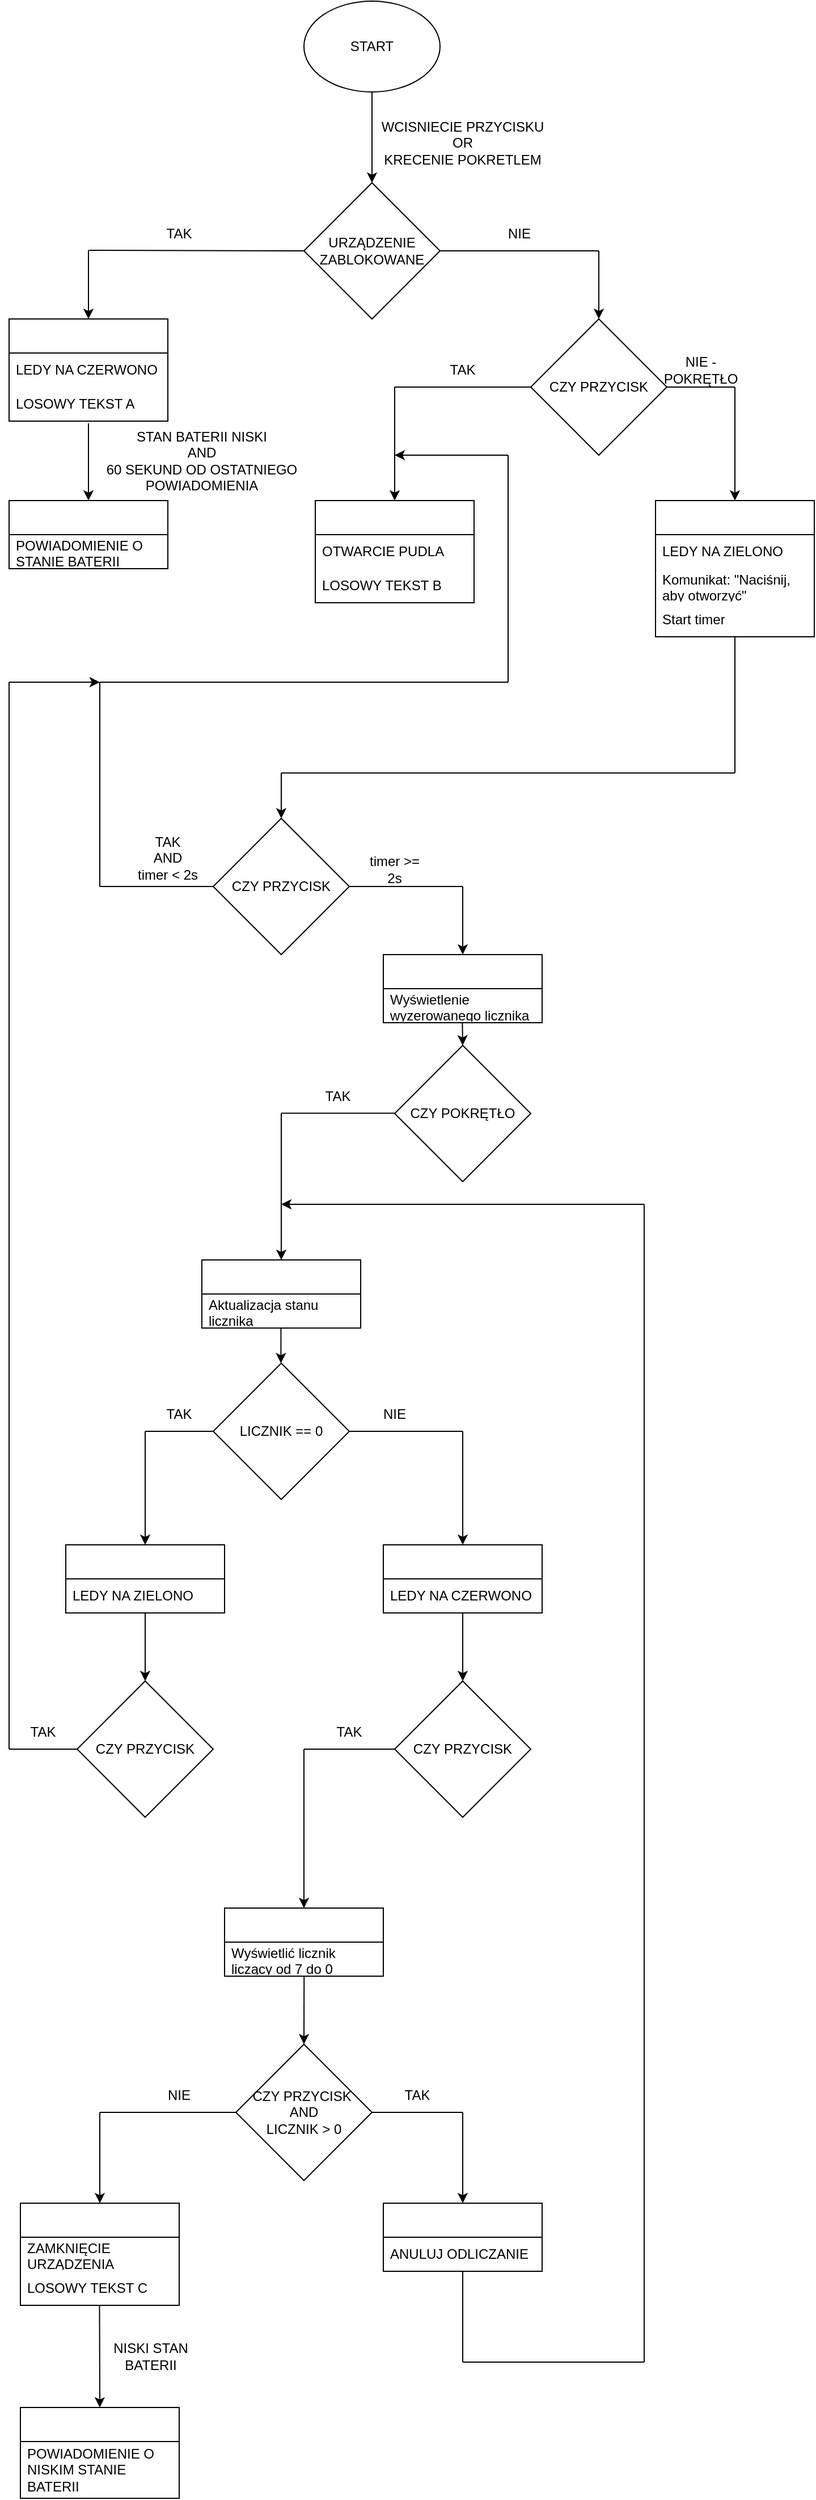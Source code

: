<mxfile version="24.7.8">
  <diagram name="Strona-1" id="HKciqArW3ruFgHWA04nr">
    <mxGraphModel dx="1062" dy="625" grid="1" gridSize="10" guides="1" tooltips="1" connect="1" arrows="1" fold="1" page="1" pageScale="1" pageWidth="827" pageHeight="1169" math="0" shadow="0">
      <root>
        <mxCell id="0" />
        <mxCell id="1" parent="0" />
        <mxCell id="9_BG8cUvybonlAp2SATT-1" value="START" style="ellipse;whiteSpace=wrap;html=1;" vertex="1" parent="1">
          <mxGeometry x="340" width="120" height="80" as="geometry" />
        </mxCell>
        <mxCell id="9_BG8cUvybonlAp2SATT-16" value="URZĄDZENIE&lt;br&gt;ZABLOKOWANE" style="rhombus;whiteSpace=wrap;html=1;" vertex="1" parent="1">
          <mxGeometry x="340" y="160" width="120" height="120" as="geometry" />
        </mxCell>
        <mxCell id="9_BG8cUvybonlAp2SATT-17" value="" style="endArrow=classic;html=1;rounded=0;exitX=0.5;exitY=1;exitDx=0;exitDy=0;entryX=0.5;entryY=0;entryDx=0;entryDy=0;" edge="1" parent="1" source="9_BG8cUvybonlAp2SATT-1" target="9_BG8cUvybonlAp2SATT-16">
          <mxGeometry width="50" height="50" relative="1" as="geometry">
            <mxPoint x="430" y="450" as="sourcePoint" />
            <mxPoint x="480" y="400" as="targetPoint" />
          </mxGeometry>
        </mxCell>
        <mxCell id="9_BG8cUvybonlAp2SATT-18" value="" style="endArrow=none;html=1;rounded=0;" edge="1" parent="1">
          <mxGeometry width="50" height="50" relative="1" as="geometry">
            <mxPoint x="460" y="220" as="sourcePoint" />
            <mxPoint x="600" y="220" as="targetPoint" />
          </mxGeometry>
        </mxCell>
        <mxCell id="9_BG8cUvybonlAp2SATT-19" value="" style="endArrow=none;html=1;rounded=0;entryX=0;entryY=0.5;entryDx=0;entryDy=0;" edge="1" parent="1" target="9_BG8cUvybonlAp2SATT-16">
          <mxGeometry width="50" height="50" relative="1" as="geometry">
            <mxPoint x="150" y="219.5" as="sourcePoint" />
            <mxPoint x="290" y="219.5" as="targetPoint" />
          </mxGeometry>
        </mxCell>
        <mxCell id="9_BG8cUvybonlAp2SATT-20" value="WCISNIECIE PRZYCISKU OR&lt;br&gt;KRECENIE POKRETLEM" style="text;html=1;align=center;verticalAlign=middle;whiteSpace=wrap;rounded=0;" vertex="1" parent="1">
          <mxGeometry x="400" y="110" width="160" height="30" as="geometry" />
        </mxCell>
        <mxCell id="9_BG8cUvybonlAp2SATT-21" value="TAK" style="text;html=1;align=center;verticalAlign=middle;whiteSpace=wrap;rounded=0;" vertex="1" parent="1">
          <mxGeometry x="200" y="190" width="60" height="30" as="geometry" />
        </mxCell>
        <mxCell id="9_BG8cUvybonlAp2SATT-22" value="NIE" style="text;html=1;align=center;verticalAlign=middle;whiteSpace=wrap;rounded=0;" vertex="1" parent="1">
          <mxGeometry x="500" y="190" width="60" height="30" as="geometry" />
        </mxCell>
        <mxCell id="9_BG8cUvybonlAp2SATT-23" value="" style="swimlane;fontStyle=0;childLayout=stackLayout;horizontal=1;startSize=30;horizontalStack=0;resizeParent=1;resizeParentMax=0;resizeLast=0;collapsible=1;marginBottom=0;whiteSpace=wrap;html=1;" vertex="1" parent="1">
          <mxGeometry x="80" y="280" width="140" height="90" as="geometry" />
        </mxCell>
        <mxCell id="9_BG8cUvybonlAp2SATT-24" value="LEDY NA CZERWONO" style="text;strokeColor=none;fillColor=none;align=left;verticalAlign=middle;spacingLeft=4;spacingRight=4;overflow=hidden;points=[[0,0.5],[1,0.5]];portConstraint=eastwest;rotatable=0;whiteSpace=wrap;html=1;" vertex="1" parent="9_BG8cUvybonlAp2SATT-23">
          <mxGeometry y="30" width="140" height="30" as="geometry" />
        </mxCell>
        <mxCell id="9_BG8cUvybonlAp2SATT-25" value="LOSOWY TEKST A" style="text;strokeColor=none;fillColor=none;align=left;verticalAlign=middle;spacingLeft=4;spacingRight=4;overflow=hidden;points=[[0,0.5],[1,0.5]];portConstraint=eastwest;rotatable=0;whiteSpace=wrap;html=1;" vertex="1" parent="9_BG8cUvybonlAp2SATT-23">
          <mxGeometry y="60" width="140" height="30" as="geometry" />
        </mxCell>
        <mxCell id="9_BG8cUvybonlAp2SATT-27" value="" style="endArrow=classic;html=1;rounded=0;entryX=0.5;entryY=0;entryDx=0;entryDy=0;" edge="1" parent="1" target="9_BG8cUvybonlAp2SATT-23">
          <mxGeometry width="50" height="50" relative="1" as="geometry">
            <mxPoint x="150" y="220" as="sourcePoint" />
            <mxPoint x="430" y="400" as="targetPoint" />
          </mxGeometry>
        </mxCell>
        <mxCell id="9_BG8cUvybonlAp2SATT-28" value="" style="endArrow=classic;html=1;rounded=0;" edge="1" parent="1">
          <mxGeometry width="50" height="50" relative="1" as="geometry">
            <mxPoint x="150" y="372" as="sourcePoint" />
            <mxPoint x="150" y="440" as="targetPoint" />
          </mxGeometry>
        </mxCell>
        <mxCell id="9_BG8cUvybonlAp2SATT-29" value="STAN BATERII NISKI&lt;br&gt;AND&lt;br&gt;60 SEKUND OD OSTATNIEGO POWIADOMIENIA" style="text;html=1;align=center;verticalAlign=middle;whiteSpace=wrap;rounded=0;" vertex="1" parent="1">
          <mxGeometry x="150" y="390" width="200" height="30" as="geometry" />
        </mxCell>
        <mxCell id="9_BG8cUvybonlAp2SATT-30" value="" style="swimlane;fontStyle=0;childLayout=stackLayout;horizontal=1;startSize=30;horizontalStack=0;resizeParent=1;resizeParentMax=0;resizeLast=0;collapsible=1;marginBottom=0;whiteSpace=wrap;html=1;" vertex="1" parent="1">
          <mxGeometry x="80" y="440" width="140" height="60" as="geometry" />
        </mxCell>
        <mxCell id="9_BG8cUvybonlAp2SATT-31" value="POWIADOMIENIE O STANIE BATERII" style="text;strokeColor=none;fillColor=none;align=left;verticalAlign=middle;spacingLeft=4;spacingRight=4;overflow=hidden;points=[[0,0.5],[1,0.5]];portConstraint=eastwest;rotatable=0;whiteSpace=wrap;html=1;" vertex="1" parent="9_BG8cUvybonlAp2SATT-30">
          <mxGeometry y="30" width="140" height="30" as="geometry" />
        </mxCell>
        <mxCell id="9_BG8cUvybonlAp2SATT-37" value="CZY PRZYCISK" style="rhombus;whiteSpace=wrap;html=1;" vertex="1" parent="1">
          <mxGeometry x="540" y="280" width="120" height="120" as="geometry" />
        </mxCell>
        <mxCell id="9_BG8cUvybonlAp2SATT-38" value="" style="endArrow=classic;html=1;rounded=0;entryX=0.5;entryY=0;entryDx=0;entryDy=0;" edge="1" parent="1" target="9_BG8cUvybonlAp2SATT-37">
          <mxGeometry width="50" height="50" relative="1" as="geometry">
            <mxPoint x="600" y="220" as="sourcePoint" />
            <mxPoint x="480" y="400" as="targetPoint" />
          </mxGeometry>
        </mxCell>
        <mxCell id="9_BG8cUvybonlAp2SATT-39" value="" style="endArrow=none;html=1;rounded=0;entryX=0;entryY=0.5;entryDx=0;entryDy=0;" edge="1" parent="1" target="9_BG8cUvybonlAp2SATT-37">
          <mxGeometry width="50" height="50" relative="1" as="geometry">
            <mxPoint x="420" y="340" as="sourcePoint" />
            <mxPoint x="474" y="340" as="targetPoint" />
          </mxGeometry>
        </mxCell>
        <mxCell id="9_BG8cUvybonlAp2SATT-40" value="" style="swimlane;fontStyle=0;childLayout=stackLayout;horizontal=1;startSize=30;horizontalStack=0;resizeParent=1;resizeParentMax=0;resizeLast=0;collapsible=1;marginBottom=0;whiteSpace=wrap;html=1;" vertex="1" parent="1">
          <mxGeometry x="350" y="440" width="140" height="90" as="geometry" />
        </mxCell>
        <mxCell id="9_BG8cUvybonlAp2SATT-41" value="OTWARCIE PUDLA" style="text;strokeColor=none;fillColor=none;align=left;verticalAlign=middle;spacingLeft=4;spacingRight=4;overflow=hidden;points=[[0,0.5],[1,0.5]];portConstraint=eastwest;rotatable=0;whiteSpace=wrap;html=1;" vertex="1" parent="9_BG8cUvybonlAp2SATT-40">
          <mxGeometry y="30" width="140" height="30" as="geometry" />
        </mxCell>
        <mxCell id="9_BG8cUvybonlAp2SATT-42" value="LOSOWY TEKST B" style="text;strokeColor=none;fillColor=none;align=left;verticalAlign=middle;spacingLeft=4;spacingRight=4;overflow=hidden;points=[[0,0.5],[1,0.5]];portConstraint=eastwest;rotatable=0;whiteSpace=wrap;html=1;" vertex="1" parent="9_BG8cUvybonlAp2SATT-40">
          <mxGeometry y="60" width="140" height="30" as="geometry" />
        </mxCell>
        <mxCell id="9_BG8cUvybonlAp2SATT-43" value="" style="endArrow=classic;html=1;rounded=0;entryX=0.5;entryY=0;entryDx=0;entryDy=0;" edge="1" parent="1" target="9_BG8cUvybonlAp2SATT-40">
          <mxGeometry width="50" height="50" relative="1" as="geometry">
            <mxPoint x="420" y="340" as="sourcePoint" />
            <mxPoint x="614" y="600" as="targetPoint" />
          </mxGeometry>
        </mxCell>
        <mxCell id="9_BG8cUvybonlAp2SATT-44" value="TAK" style="text;html=1;align=center;verticalAlign=middle;whiteSpace=wrap;rounded=0;" vertex="1" parent="1">
          <mxGeometry x="450" y="310" width="60" height="30" as="geometry" />
        </mxCell>
        <mxCell id="9_BG8cUvybonlAp2SATT-45" value="" style="endArrow=none;html=1;rounded=0;" edge="1" parent="1">
          <mxGeometry width="50" height="50" relative="1" as="geometry">
            <mxPoint x="660" y="340" as="sourcePoint" />
            <mxPoint x="720" y="340" as="targetPoint" />
          </mxGeometry>
        </mxCell>
        <mxCell id="9_BG8cUvybonlAp2SATT-46" value="NIE - POKRĘTŁO" style="text;html=1;align=center;verticalAlign=middle;whiteSpace=wrap;rounded=0;" vertex="1" parent="1">
          <mxGeometry x="660" y="310" width="60" height="30" as="geometry" />
        </mxCell>
        <mxCell id="9_BG8cUvybonlAp2SATT-53" value="" style="endArrow=classic;html=1;rounded=0;entryX=0.5;entryY=0;entryDx=0;entryDy=0;exitX=1;exitY=1;exitDx=0;exitDy=0;" edge="1" parent="1" source="9_BG8cUvybonlAp2SATT-46">
          <mxGeometry width="50" height="50" relative="1" as="geometry">
            <mxPoint x="520" y="490" as="sourcePoint" />
            <mxPoint x="720" y="440" as="targetPoint" />
          </mxGeometry>
        </mxCell>
        <mxCell id="9_BG8cUvybonlAp2SATT-54" value="CZY PRZYCISK" style="rhombus;whiteSpace=wrap;html=1;" vertex="1" parent="1">
          <mxGeometry x="260" y="720" width="120" height="120" as="geometry" />
        </mxCell>
        <mxCell id="9_BG8cUvybonlAp2SATT-55" value="" style="endArrow=none;html=1;rounded=0;" edge="1" parent="1">
          <mxGeometry width="50" height="50" relative="1" as="geometry">
            <mxPoint x="320" y="680" as="sourcePoint" />
            <mxPoint x="720" y="680" as="targetPoint" />
          </mxGeometry>
        </mxCell>
        <mxCell id="9_BG8cUvybonlAp2SATT-56" value="" style="endArrow=none;html=1;rounded=0;" edge="1" parent="1">
          <mxGeometry width="50" height="50" relative="1" as="geometry">
            <mxPoint x="720" y="680" as="sourcePoint" />
            <mxPoint x="720" y="560" as="targetPoint" />
          </mxGeometry>
        </mxCell>
        <mxCell id="9_BG8cUvybonlAp2SATT-57" value="" style="endArrow=classic;html=1;rounded=0;entryX=0.5;entryY=0;entryDx=0;entryDy=0;" edge="1" parent="1" target="9_BG8cUvybonlAp2SATT-54">
          <mxGeometry width="50" height="50" relative="1" as="geometry">
            <mxPoint x="320" y="680" as="sourcePoint" />
            <mxPoint x="340" y="640" as="targetPoint" />
          </mxGeometry>
        </mxCell>
        <mxCell id="9_BG8cUvybonlAp2SATT-58" value="" style="endArrow=none;html=1;rounded=0;" edge="1" parent="1">
          <mxGeometry width="50" height="50" relative="1" as="geometry">
            <mxPoint x="160" y="780" as="sourcePoint" />
            <mxPoint x="260" y="780" as="targetPoint" />
          </mxGeometry>
        </mxCell>
        <mxCell id="9_BG8cUvybonlAp2SATT-59" value="" style="endArrow=none;html=1;rounded=0;" edge="1" parent="1">
          <mxGeometry width="50" height="50" relative="1" as="geometry">
            <mxPoint x="160" y="780" as="sourcePoint" />
            <mxPoint x="160" y="600" as="targetPoint" />
            <Array as="points">
              <mxPoint x="160" y="690" />
            </Array>
          </mxGeometry>
        </mxCell>
        <mxCell id="9_BG8cUvybonlAp2SATT-60" value="" style="endArrow=none;html=1;rounded=0;" edge="1" parent="1">
          <mxGeometry width="50" height="50" relative="1" as="geometry">
            <mxPoint x="160" y="600" as="sourcePoint" />
            <mxPoint x="520" y="600" as="targetPoint" />
          </mxGeometry>
        </mxCell>
        <mxCell id="9_BG8cUvybonlAp2SATT-61" value="" style="endArrow=none;html=1;rounded=0;" edge="1" parent="1">
          <mxGeometry width="50" height="50" relative="1" as="geometry">
            <mxPoint x="520" y="600" as="sourcePoint" />
            <mxPoint x="520" y="400" as="targetPoint" />
          </mxGeometry>
        </mxCell>
        <mxCell id="9_BG8cUvybonlAp2SATT-62" value="" style="endArrow=classic;html=1;rounded=0;" edge="1" parent="1">
          <mxGeometry width="50" height="50" relative="1" as="geometry">
            <mxPoint x="520" y="400" as="sourcePoint" />
            <mxPoint x="420" y="400" as="targetPoint" />
          </mxGeometry>
        </mxCell>
        <mxCell id="9_BG8cUvybonlAp2SATT-63" value="TAK&lt;br&gt;AND&lt;br&gt;timer &amp;lt; 2s" style="text;html=1;align=center;verticalAlign=middle;whiteSpace=wrap;rounded=0;" vertex="1" parent="1">
          <mxGeometry x="190" y="740" width="60" height="30" as="geometry" />
        </mxCell>
        <mxCell id="9_BG8cUvybonlAp2SATT-64" value="" style="endArrow=none;html=1;rounded=0;" edge="1" parent="1">
          <mxGeometry width="50" height="50" relative="1" as="geometry">
            <mxPoint x="380" y="780" as="sourcePoint" />
            <mxPoint x="480" y="780" as="targetPoint" />
          </mxGeometry>
        </mxCell>
        <mxCell id="9_BG8cUvybonlAp2SATT-65" value="timer &amp;gt;= 2s" style="text;html=1;align=center;verticalAlign=middle;whiteSpace=wrap;rounded=0;" vertex="1" parent="1">
          <mxGeometry x="390" y="750" width="60" height="30" as="geometry" />
        </mxCell>
        <mxCell id="9_BG8cUvybonlAp2SATT-66" value="" style="swimlane;fontStyle=0;childLayout=stackLayout;horizontal=1;startSize=30;horizontalStack=0;resizeParent=1;resizeParentMax=0;resizeLast=0;collapsible=1;marginBottom=0;whiteSpace=wrap;html=1;" vertex="1" parent="1">
          <mxGeometry x="650" y="440" width="140" height="120" as="geometry" />
        </mxCell>
        <mxCell id="9_BG8cUvybonlAp2SATT-67" value="LEDY NA ZIELONO" style="text;strokeColor=none;fillColor=none;align=left;verticalAlign=middle;spacingLeft=4;spacingRight=4;overflow=hidden;points=[[0,0.5],[1,0.5]];portConstraint=eastwest;rotatable=0;whiteSpace=wrap;html=1;" vertex="1" parent="9_BG8cUvybonlAp2SATT-66">
          <mxGeometry y="30" width="140" height="30" as="geometry" />
        </mxCell>
        <mxCell id="9_BG8cUvybonlAp2SATT-68" value="Komunikat: &quot;Naciśnij, aby otworzyć&quot;" style="text;strokeColor=none;fillColor=none;align=left;verticalAlign=middle;spacingLeft=4;spacingRight=4;overflow=hidden;points=[[0,0.5],[1,0.5]];portConstraint=eastwest;rotatable=0;whiteSpace=wrap;html=1;" vertex="1" parent="9_BG8cUvybonlAp2SATT-66">
          <mxGeometry y="60" width="140" height="30" as="geometry" />
        </mxCell>
        <mxCell id="9_BG8cUvybonlAp2SATT-69" value="Start timer" style="text;strokeColor=none;fillColor=none;align=left;verticalAlign=middle;spacingLeft=4;spacingRight=4;overflow=hidden;points=[[0,0.5],[1,0.5]];portConstraint=eastwest;rotatable=0;whiteSpace=wrap;html=1;" vertex="1" parent="9_BG8cUvybonlAp2SATT-66">
          <mxGeometry y="90" width="140" height="30" as="geometry" />
        </mxCell>
        <mxCell id="9_BG8cUvybonlAp2SATT-70" value="" style="swimlane;fontStyle=0;childLayout=stackLayout;horizontal=1;startSize=30;horizontalStack=0;resizeParent=1;resizeParentMax=0;resizeLast=0;collapsible=1;marginBottom=0;whiteSpace=wrap;html=1;" vertex="1" parent="1">
          <mxGeometry x="410" y="840" width="140" height="60" as="geometry" />
        </mxCell>
        <mxCell id="9_BG8cUvybonlAp2SATT-71" value="Wyświetlenie wyzerowanego licznika" style="text;strokeColor=none;fillColor=none;align=left;verticalAlign=middle;spacingLeft=4;spacingRight=4;overflow=hidden;points=[[0,0.5],[1,0.5]];portConstraint=eastwest;rotatable=0;whiteSpace=wrap;html=1;" vertex="1" parent="9_BG8cUvybonlAp2SATT-70">
          <mxGeometry y="30" width="140" height="30" as="geometry" />
        </mxCell>
        <mxCell id="9_BG8cUvybonlAp2SATT-72" value="" style="endArrow=classic;html=1;rounded=0;entryX=0.5;entryY=0;entryDx=0;entryDy=0;" edge="1" parent="1" target="9_BG8cUvybonlAp2SATT-70">
          <mxGeometry width="50" height="50" relative="1" as="geometry">
            <mxPoint x="480" y="780" as="sourcePoint" />
            <mxPoint x="580" y="760" as="targetPoint" />
          </mxGeometry>
        </mxCell>
        <mxCell id="9_BG8cUvybonlAp2SATT-73" value="CZY POKRĘTŁO" style="rhombus;whiteSpace=wrap;html=1;" vertex="1" parent="1">
          <mxGeometry x="420" y="920" width="120" height="120" as="geometry" />
        </mxCell>
        <mxCell id="9_BG8cUvybonlAp2SATT-74" value="" style="endArrow=classic;html=1;rounded=0;" edge="1" parent="1">
          <mxGeometry width="50" height="50" relative="1" as="geometry">
            <mxPoint x="479.67" y="900" as="sourcePoint" />
            <mxPoint x="480" y="920" as="targetPoint" />
          </mxGeometry>
        </mxCell>
        <mxCell id="9_BG8cUvybonlAp2SATT-75" value="" style="endArrow=none;html=1;rounded=0;" edge="1" parent="1">
          <mxGeometry width="50" height="50" relative="1" as="geometry">
            <mxPoint x="320" y="979.75" as="sourcePoint" />
            <mxPoint x="420" y="979.75" as="targetPoint" />
          </mxGeometry>
        </mxCell>
        <mxCell id="9_BG8cUvybonlAp2SATT-76" value="LICZNIK == 0" style="rhombus;whiteSpace=wrap;html=1;" vertex="1" parent="1">
          <mxGeometry x="260" y="1200" width="120" height="120" as="geometry" />
        </mxCell>
        <mxCell id="9_BG8cUvybonlAp2SATT-78" value="TAK" style="text;html=1;align=center;verticalAlign=middle;whiteSpace=wrap;rounded=0;" vertex="1" parent="1">
          <mxGeometry x="340" y="950" width="60" height="30" as="geometry" />
        </mxCell>
        <mxCell id="9_BG8cUvybonlAp2SATT-79" value="" style="swimlane;fontStyle=0;childLayout=stackLayout;horizontal=1;startSize=30;horizontalStack=0;resizeParent=1;resizeParentMax=0;resizeLast=0;collapsible=1;marginBottom=0;whiteSpace=wrap;html=1;" vertex="1" parent="1">
          <mxGeometry x="250" y="1109" width="140" height="60" as="geometry" />
        </mxCell>
        <mxCell id="9_BG8cUvybonlAp2SATT-80" value="Aktualizacja stanu licznika" style="text;strokeColor=none;fillColor=none;align=left;verticalAlign=middle;spacingLeft=4;spacingRight=4;overflow=hidden;points=[[0,0.5],[1,0.5]];portConstraint=eastwest;rotatable=0;whiteSpace=wrap;html=1;" vertex="1" parent="9_BG8cUvybonlAp2SATT-79">
          <mxGeometry y="30" width="140" height="30" as="geometry" />
        </mxCell>
        <mxCell id="9_BG8cUvybonlAp2SATT-81" value="" style="endArrow=classic;html=1;rounded=0;entryX=0.5;entryY=0;entryDx=0;entryDy=0;" edge="1" parent="1" target="9_BG8cUvybonlAp2SATT-79">
          <mxGeometry width="50" height="50" relative="1" as="geometry">
            <mxPoint x="320" y="980" as="sourcePoint" />
            <mxPoint x="340" y="1040" as="targetPoint" />
          </mxGeometry>
        </mxCell>
        <mxCell id="9_BG8cUvybonlAp2SATT-82" value="" style="endArrow=classic;html=1;rounded=0;entryX=0.5;entryY=0;entryDx=0;entryDy=0;exitX=0.498;exitY=1;exitDx=0;exitDy=0;exitPerimeter=0;" edge="1" parent="1" source="9_BG8cUvybonlAp2SATT-80">
          <mxGeometry width="50" height="50" relative="1" as="geometry">
            <mxPoint x="319.7" y="1140" as="sourcePoint" />
            <mxPoint x="319.7" y="1200" as="targetPoint" />
          </mxGeometry>
        </mxCell>
        <mxCell id="9_BG8cUvybonlAp2SATT-83" value="" style="swimlane;fontStyle=0;childLayout=stackLayout;horizontal=1;startSize=30;horizontalStack=0;resizeParent=1;resizeParentMax=0;resizeLast=0;collapsible=1;marginBottom=0;whiteSpace=wrap;html=1;" vertex="1" parent="1">
          <mxGeometry x="130" y="1360" width="140" height="60" as="geometry" />
        </mxCell>
        <mxCell id="9_BG8cUvybonlAp2SATT-84" value="LEDY NA ZIELONO" style="text;strokeColor=none;fillColor=none;align=left;verticalAlign=middle;spacingLeft=4;spacingRight=4;overflow=hidden;points=[[0,0.5],[1,0.5]];portConstraint=eastwest;rotatable=0;whiteSpace=wrap;html=1;" vertex="1" parent="9_BG8cUvybonlAp2SATT-83">
          <mxGeometry y="30" width="140" height="30" as="geometry" />
        </mxCell>
        <mxCell id="9_BG8cUvybonlAp2SATT-86" value="" style="endArrow=none;html=1;rounded=0;" edge="1" parent="1">
          <mxGeometry width="50" height="50" relative="1" as="geometry">
            <mxPoint x="200" y="1260" as="sourcePoint" />
            <mxPoint x="260" y="1260" as="targetPoint" />
          </mxGeometry>
        </mxCell>
        <mxCell id="9_BG8cUvybonlAp2SATT-87" value="" style="endArrow=classic;html=1;rounded=0;entryX=0.5;entryY=0;entryDx=0;entryDy=0;" edge="1" parent="1" target="9_BG8cUvybonlAp2SATT-83">
          <mxGeometry width="50" height="50" relative="1" as="geometry">
            <mxPoint x="200" y="1260" as="sourcePoint" />
            <mxPoint x="290" y="1280" as="targetPoint" />
          </mxGeometry>
        </mxCell>
        <mxCell id="9_BG8cUvybonlAp2SATT-88" value="CZY PRZYCISK" style="rhombus;whiteSpace=wrap;html=1;" vertex="1" parent="1">
          <mxGeometry x="140" y="1480" width="120" height="120" as="geometry" />
        </mxCell>
        <mxCell id="9_BG8cUvybonlAp2SATT-89" value="" style="endArrow=classic;html=1;rounded=0;entryX=0.5;entryY=0;entryDx=0;entryDy=0;" edge="1" parent="1" target="9_BG8cUvybonlAp2SATT-88">
          <mxGeometry width="50" height="50" relative="1" as="geometry">
            <mxPoint x="200" y="1420" as="sourcePoint" />
            <mxPoint x="340" y="1450" as="targetPoint" />
          </mxGeometry>
        </mxCell>
        <mxCell id="9_BG8cUvybonlAp2SATT-90" value="" style="endArrow=none;html=1;rounded=0;" edge="1" parent="1">
          <mxGeometry width="50" height="50" relative="1" as="geometry">
            <mxPoint x="80" y="1540" as="sourcePoint" />
            <mxPoint x="140" y="1540" as="targetPoint" />
          </mxGeometry>
        </mxCell>
        <mxCell id="9_BG8cUvybonlAp2SATT-91" value="" style="endArrow=none;html=1;rounded=0;" edge="1" parent="1">
          <mxGeometry width="50" height="50" relative="1" as="geometry">
            <mxPoint x="80" y="1540" as="sourcePoint" />
            <mxPoint x="80" y="600" as="targetPoint" />
          </mxGeometry>
        </mxCell>
        <mxCell id="9_BG8cUvybonlAp2SATT-92" value="" style="endArrow=classic;html=1;rounded=0;" edge="1" parent="1">
          <mxGeometry width="50" height="50" relative="1" as="geometry">
            <mxPoint x="80" y="600" as="sourcePoint" />
            <mxPoint x="160" y="600" as="targetPoint" />
          </mxGeometry>
        </mxCell>
        <mxCell id="9_BG8cUvybonlAp2SATT-93" value="TAK" style="text;html=1;align=center;verticalAlign=middle;whiteSpace=wrap;rounded=0;" vertex="1" parent="1">
          <mxGeometry x="80" y="1510" width="60" height="30" as="geometry" />
        </mxCell>
        <mxCell id="9_BG8cUvybonlAp2SATT-94" value="TAK" style="text;html=1;align=center;verticalAlign=middle;whiteSpace=wrap;rounded=0;" vertex="1" parent="1">
          <mxGeometry x="200" y="1230" width="60" height="30" as="geometry" />
        </mxCell>
        <mxCell id="9_BG8cUvybonlAp2SATT-95" value="" style="endArrow=none;html=1;rounded=0;" edge="1" parent="1">
          <mxGeometry width="50" height="50" relative="1" as="geometry">
            <mxPoint x="380" y="1260" as="sourcePoint" />
            <mxPoint x="480" y="1260" as="targetPoint" />
          </mxGeometry>
        </mxCell>
        <mxCell id="9_BG8cUvybonlAp2SATT-96" value="NIE" style="text;html=1;align=center;verticalAlign=middle;whiteSpace=wrap;rounded=0;" vertex="1" parent="1">
          <mxGeometry x="390" y="1230" width="60" height="30" as="geometry" />
        </mxCell>
        <mxCell id="9_BG8cUvybonlAp2SATT-97" value="" style="swimlane;fontStyle=0;childLayout=stackLayout;horizontal=1;startSize=30;horizontalStack=0;resizeParent=1;resizeParentMax=0;resizeLast=0;collapsible=1;marginBottom=0;whiteSpace=wrap;html=1;" vertex="1" parent="1">
          <mxGeometry x="410" y="1360" width="140" height="60" as="geometry" />
        </mxCell>
        <mxCell id="9_BG8cUvybonlAp2SATT-98" value="LEDY NA CZERWONO" style="text;strokeColor=none;fillColor=none;align=left;verticalAlign=middle;spacingLeft=4;spacingRight=4;overflow=hidden;points=[[0,0.5],[1,0.5]];portConstraint=eastwest;rotatable=0;whiteSpace=wrap;html=1;" vertex="1" parent="9_BG8cUvybonlAp2SATT-97">
          <mxGeometry y="30" width="140" height="30" as="geometry" />
        </mxCell>
        <mxCell id="9_BG8cUvybonlAp2SATT-99" value="" style="endArrow=classic;html=1;rounded=0;entryX=0.5;entryY=0;entryDx=0;entryDy=0;" edge="1" parent="1" target="9_BG8cUvybonlAp2SATT-97">
          <mxGeometry width="50" height="50" relative="1" as="geometry">
            <mxPoint x="480" y="1260" as="sourcePoint" />
            <mxPoint x="430" y="1270" as="targetPoint" />
          </mxGeometry>
        </mxCell>
        <mxCell id="9_BG8cUvybonlAp2SATT-100" value="CZY PRZYCISK" style="rhombus;whiteSpace=wrap;html=1;" vertex="1" parent="1">
          <mxGeometry x="420" y="1480" width="120" height="120" as="geometry" />
        </mxCell>
        <mxCell id="9_BG8cUvybonlAp2SATT-101" value="" style="endArrow=classic;html=1;rounded=0;entryX=0.5;entryY=0;entryDx=0;entryDy=0;" edge="1" parent="1" target="9_BG8cUvybonlAp2SATT-100">
          <mxGeometry width="50" height="50" relative="1" as="geometry">
            <mxPoint x="480" y="1420" as="sourcePoint" />
            <mxPoint x="420" y="1480" as="targetPoint" />
          </mxGeometry>
        </mxCell>
        <mxCell id="9_BG8cUvybonlAp2SATT-102" value="" style="endArrow=none;html=1;rounded=0;entryX=0;entryY=0.5;entryDx=0;entryDy=0;" edge="1" parent="1" target="9_BG8cUvybonlAp2SATT-100">
          <mxGeometry width="50" height="50" relative="1" as="geometry">
            <mxPoint x="340" y="1540" as="sourcePoint" />
            <mxPoint x="410" y="1520" as="targetPoint" />
          </mxGeometry>
        </mxCell>
        <mxCell id="9_BG8cUvybonlAp2SATT-103" value="" style="endArrow=classic;html=1;rounded=0;" edge="1" parent="1">
          <mxGeometry width="50" height="50" relative="1" as="geometry">
            <mxPoint x="340" y="1540" as="sourcePoint" />
            <mxPoint x="340" y="1680" as="targetPoint" />
          </mxGeometry>
        </mxCell>
        <mxCell id="9_BG8cUvybonlAp2SATT-104" value="TAK" style="text;html=1;align=center;verticalAlign=middle;whiteSpace=wrap;rounded=0;" vertex="1" parent="1">
          <mxGeometry x="350" y="1510" width="60" height="30" as="geometry" />
        </mxCell>
        <mxCell id="9_BG8cUvybonlAp2SATT-105" value="" style="swimlane;fontStyle=0;childLayout=stackLayout;horizontal=1;startSize=30;horizontalStack=0;resizeParent=1;resizeParentMax=0;resizeLast=0;collapsible=1;marginBottom=0;whiteSpace=wrap;html=1;" vertex="1" parent="1">
          <mxGeometry x="270" y="1680" width="140" height="60" as="geometry" />
        </mxCell>
        <mxCell id="9_BG8cUvybonlAp2SATT-106" value="Wyświetlić licznik liczący od 7 do 0" style="text;strokeColor=none;fillColor=none;align=left;verticalAlign=middle;spacingLeft=4;spacingRight=4;overflow=hidden;points=[[0,0.5],[1,0.5]];portConstraint=eastwest;rotatable=0;whiteSpace=wrap;html=1;" vertex="1" parent="9_BG8cUvybonlAp2SATT-105">
          <mxGeometry y="30" width="140" height="30" as="geometry" />
        </mxCell>
        <mxCell id="9_BG8cUvybonlAp2SATT-107" value="CZY PRZYCISK&amp;nbsp;&lt;br&gt;AND&lt;br&gt;LICZNIK &amp;gt; 0" style="rhombus;whiteSpace=wrap;html=1;" vertex="1" parent="1">
          <mxGeometry x="280" y="1800" width="120" height="120" as="geometry" />
        </mxCell>
        <mxCell id="9_BG8cUvybonlAp2SATT-108" value="" style="endArrow=classic;html=1;rounded=0;exitX=0.501;exitY=1.018;exitDx=0;exitDy=0;exitPerimeter=0;entryX=0.5;entryY=0;entryDx=0;entryDy=0;" edge="1" parent="1" source="9_BG8cUvybonlAp2SATT-106" target="9_BG8cUvybonlAp2SATT-107">
          <mxGeometry width="50" height="50" relative="1" as="geometry">
            <mxPoint x="379.88" y="1743" as="sourcePoint" />
            <mxPoint x="379.96" y="1800" as="targetPoint" />
          </mxGeometry>
        </mxCell>
        <mxCell id="9_BG8cUvybonlAp2SATT-109" value="" style="endArrow=none;html=1;rounded=0;" edge="1" parent="1">
          <mxGeometry width="50" height="50" relative="1" as="geometry">
            <mxPoint x="400" y="1860" as="sourcePoint" />
            <mxPoint x="480" y="1860" as="targetPoint" />
          </mxGeometry>
        </mxCell>
        <mxCell id="9_BG8cUvybonlAp2SATT-110" value="" style="swimlane;fontStyle=0;childLayout=stackLayout;horizontal=1;startSize=30;horizontalStack=0;resizeParent=1;resizeParentMax=0;resizeLast=0;collapsible=1;marginBottom=0;whiteSpace=wrap;html=1;" vertex="1" parent="1">
          <mxGeometry x="410" y="1940" width="140" height="60" as="geometry" />
        </mxCell>
        <mxCell id="9_BG8cUvybonlAp2SATT-111" value="ANULUJ ODLICZANIE" style="text;strokeColor=none;fillColor=none;align=left;verticalAlign=middle;spacingLeft=4;spacingRight=4;overflow=hidden;points=[[0,0.5],[1,0.5]];portConstraint=eastwest;rotatable=0;whiteSpace=wrap;html=1;" vertex="1" parent="9_BG8cUvybonlAp2SATT-110">
          <mxGeometry y="30" width="140" height="30" as="geometry" />
        </mxCell>
        <mxCell id="9_BG8cUvybonlAp2SATT-112" value="" style="endArrow=classic;html=1;rounded=0;entryX=0.5;entryY=0;entryDx=0;entryDy=0;" edge="1" parent="1" target="9_BG8cUvybonlAp2SATT-110">
          <mxGeometry width="50" height="50" relative="1" as="geometry">
            <mxPoint x="480" y="1860" as="sourcePoint" />
            <mxPoint x="580" y="1880" as="targetPoint" />
          </mxGeometry>
        </mxCell>
        <mxCell id="9_BG8cUvybonlAp2SATT-113" value="TAK" style="text;html=1;align=center;verticalAlign=middle;whiteSpace=wrap;rounded=0;" vertex="1" parent="1">
          <mxGeometry x="410" y="1830" width="60" height="30" as="geometry" />
        </mxCell>
        <mxCell id="9_BG8cUvybonlAp2SATT-114" value="" style="endArrow=none;html=1;rounded=0;" edge="1" parent="1">
          <mxGeometry width="50" height="50" relative="1" as="geometry">
            <mxPoint x="480" y="2080" as="sourcePoint" />
            <mxPoint x="480" y="2000" as="targetPoint" />
          </mxGeometry>
        </mxCell>
        <mxCell id="9_BG8cUvybonlAp2SATT-115" value="" style="endArrow=none;html=1;rounded=0;" edge="1" parent="1">
          <mxGeometry width="50" height="50" relative="1" as="geometry">
            <mxPoint x="480" y="2080" as="sourcePoint" />
            <mxPoint x="640" y="2080" as="targetPoint" />
          </mxGeometry>
        </mxCell>
        <mxCell id="9_BG8cUvybonlAp2SATT-116" value="" style="endArrow=none;html=1;rounded=0;" edge="1" parent="1">
          <mxGeometry width="50" height="50" relative="1" as="geometry">
            <mxPoint x="640" y="2080" as="sourcePoint" />
            <mxPoint x="640" y="1060" as="targetPoint" />
          </mxGeometry>
        </mxCell>
        <mxCell id="9_BG8cUvybonlAp2SATT-117" value="" style="endArrow=classic;html=1;rounded=0;" edge="1" parent="1">
          <mxGeometry width="50" height="50" relative="1" as="geometry">
            <mxPoint x="640" y="1060" as="sourcePoint" />
            <mxPoint x="320" y="1060" as="targetPoint" />
          </mxGeometry>
        </mxCell>
        <mxCell id="9_BG8cUvybonlAp2SATT-118" value="" style="endArrow=none;html=1;rounded=0;" edge="1" parent="1">
          <mxGeometry width="50" height="50" relative="1" as="geometry">
            <mxPoint x="160" y="1860" as="sourcePoint" />
            <mxPoint x="280" y="1860" as="targetPoint" />
          </mxGeometry>
        </mxCell>
        <mxCell id="9_BG8cUvybonlAp2SATT-119" value="NIE" style="text;html=1;align=center;verticalAlign=middle;whiteSpace=wrap;rounded=0;" vertex="1" parent="1">
          <mxGeometry x="200" y="1830" width="60" height="30" as="geometry" />
        </mxCell>
        <mxCell id="9_BG8cUvybonlAp2SATT-122" value="" style="endArrow=classic;html=1;rounded=0;entryX=0.5;entryY=0;entryDx=0;entryDy=0;" edge="1" parent="1" target="9_BG8cUvybonlAp2SATT-123">
          <mxGeometry width="50" height="50" relative="1" as="geometry">
            <mxPoint x="160" y="1860" as="sourcePoint" />
            <mxPoint x="160.56" y="1937" as="targetPoint" />
          </mxGeometry>
        </mxCell>
        <mxCell id="9_BG8cUvybonlAp2SATT-123" value="" style="swimlane;fontStyle=0;childLayout=stackLayout;horizontal=1;startSize=30;horizontalStack=0;resizeParent=1;resizeParentMax=0;resizeLast=0;collapsible=1;marginBottom=0;whiteSpace=wrap;html=1;" vertex="1" parent="1">
          <mxGeometry x="90" y="1940" width="140" height="90" as="geometry" />
        </mxCell>
        <mxCell id="9_BG8cUvybonlAp2SATT-124" value="ZAMKNIĘCIE URZĄDZENIA" style="text;strokeColor=none;fillColor=none;align=left;verticalAlign=middle;spacingLeft=4;spacingRight=4;overflow=hidden;points=[[0,0.5],[1,0.5]];portConstraint=eastwest;rotatable=0;whiteSpace=wrap;html=1;" vertex="1" parent="9_BG8cUvybonlAp2SATT-123">
          <mxGeometry y="30" width="140" height="30" as="geometry" />
        </mxCell>
        <mxCell id="9_BG8cUvybonlAp2SATT-125" value="LOSOWY TEKST C" style="text;strokeColor=none;fillColor=none;align=left;verticalAlign=middle;spacingLeft=4;spacingRight=4;overflow=hidden;points=[[0,0.5],[1,0.5]];portConstraint=eastwest;rotatable=0;whiteSpace=wrap;html=1;" vertex="1" parent="9_BG8cUvybonlAp2SATT-123">
          <mxGeometry y="60" width="140" height="30" as="geometry" />
        </mxCell>
        <mxCell id="9_BG8cUvybonlAp2SATT-126" value="" style="swimlane;fontStyle=0;childLayout=stackLayout;horizontal=1;startSize=30;horizontalStack=0;resizeParent=1;resizeParentMax=0;resizeLast=0;collapsible=1;marginBottom=0;whiteSpace=wrap;html=1;" vertex="1" parent="1">
          <mxGeometry x="90" y="2120" width="140" height="80" as="geometry" />
        </mxCell>
        <mxCell id="9_BG8cUvybonlAp2SATT-127" value="POWIADOMIENIE O NISKIM STANIE BATERII" style="text;strokeColor=none;fillColor=none;align=left;verticalAlign=middle;spacingLeft=4;spacingRight=4;overflow=hidden;points=[[0,0.5],[1,0.5]];portConstraint=eastwest;rotatable=0;whiteSpace=wrap;html=1;" vertex="1" parent="9_BG8cUvybonlAp2SATT-126">
          <mxGeometry y="30" width="140" height="50" as="geometry" />
        </mxCell>
        <mxCell id="9_BG8cUvybonlAp2SATT-128" value="" style="endArrow=classic;html=1;rounded=0;entryX=0.5;entryY=0;entryDx=0;entryDy=0;" edge="1" parent="1" target="9_BG8cUvybonlAp2SATT-126">
          <mxGeometry width="50" height="50" relative="1" as="geometry">
            <mxPoint x="159.75" y="2030" as="sourcePoint" />
            <mxPoint x="159.75" y="2110" as="targetPoint" />
          </mxGeometry>
        </mxCell>
        <mxCell id="9_BG8cUvybonlAp2SATT-129" value="NISKI STAN BATERII" style="text;html=1;align=center;verticalAlign=middle;whiteSpace=wrap;rounded=0;" vertex="1" parent="1">
          <mxGeometry x="160" y="2060" width="90" height="30" as="geometry" />
        </mxCell>
      </root>
    </mxGraphModel>
  </diagram>
</mxfile>
